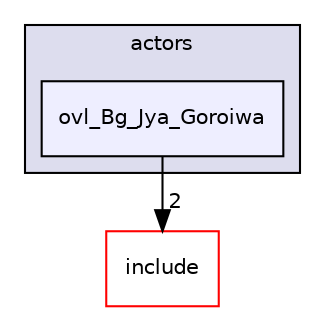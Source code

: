 digraph "src/overlays/actors/ovl_Bg_Jya_Goroiwa" {
  compound=true
  node [ fontsize="10", fontname="Helvetica"];
  edge [ labelfontsize="10", labelfontname="Helvetica"];
  subgraph clusterdir_e93473484be31ce7bcb356bd643a22f8 {
    graph [ bgcolor="#ddddee", pencolor="black", label="actors" fontname="Helvetica", fontsize="10", URL="dir_e93473484be31ce7bcb356bd643a22f8.html"]
  dir_2e2399239ebfbdc849dc32184b8e1172 [shape=box, label="ovl_Bg_Jya_Goroiwa", style="filled", fillcolor="#eeeeff", pencolor="black", URL="dir_2e2399239ebfbdc849dc32184b8e1172.html"];
  }
  dir_d44c64559bbebec7f509842c48db8b23 [shape=box label="include" fillcolor="white" style="filled" color="red" URL="dir_d44c64559bbebec7f509842c48db8b23.html"];
  dir_2e2399239ebfbdc849dc32184b8e1172->dir_d44c64559bbebec7f509842c48db8b23 [headlabel="2", labeldistance=1.5 headhref="dir_000072_000000.html"];
}
